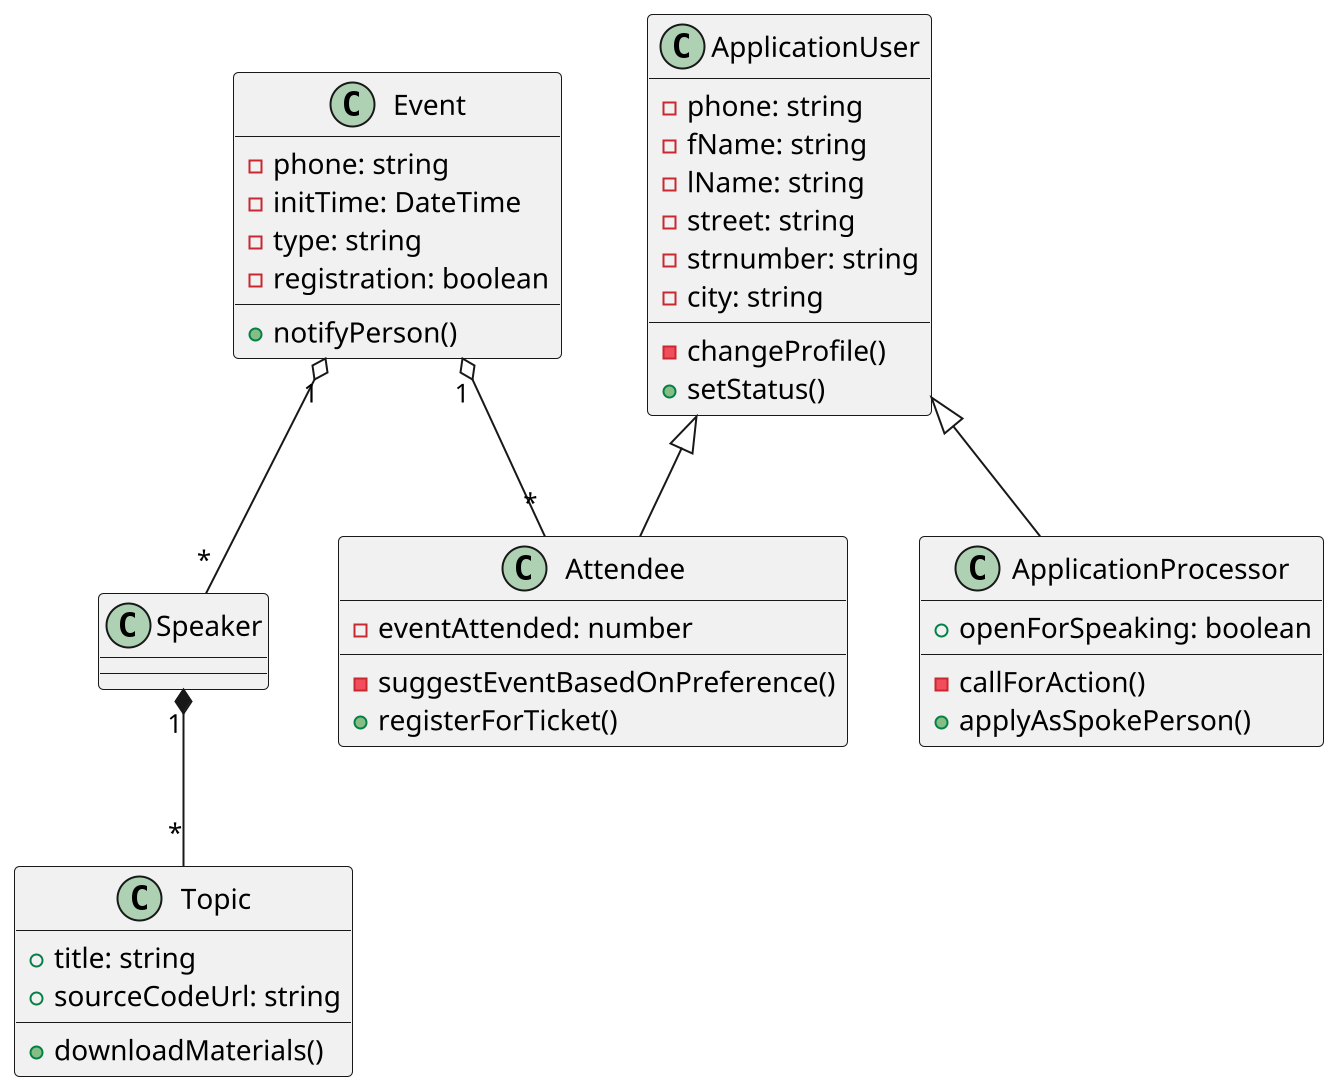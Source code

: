 @startuml
scale 2
class Event {
    -phone: string
    -initTime: DateTime
    -type: string
    -registration: boolean
    +notifyPerson()
}

class ApplicationUser {
    -phone: string
    -fName: string
    -lName: string
    -street: string
    -strnumber: string
    -city: string
    -changeProfile()
    +setStatus()
    
}

class ApplicationProcessor {
    +openForSpeaking: boolean
    -callForAction()
    +applyAsSpokePerson()
}

class Topic {
    +title: string
    +sourceCodeUrl: string
    +downloadMaterials()
}

class Attendee {
    -eventAttended: number
    -suggestEventBasedOnPreference()
    +registerForTicket()
}

ApplicationUser <|-- ApplicationProcessor
ApplicationUser <|-- Attendee
Speaker "1" *-- "*" Topic
Event "1" o-- "*" Speaker
Event "1" o-- "*" Attendee
@enduml